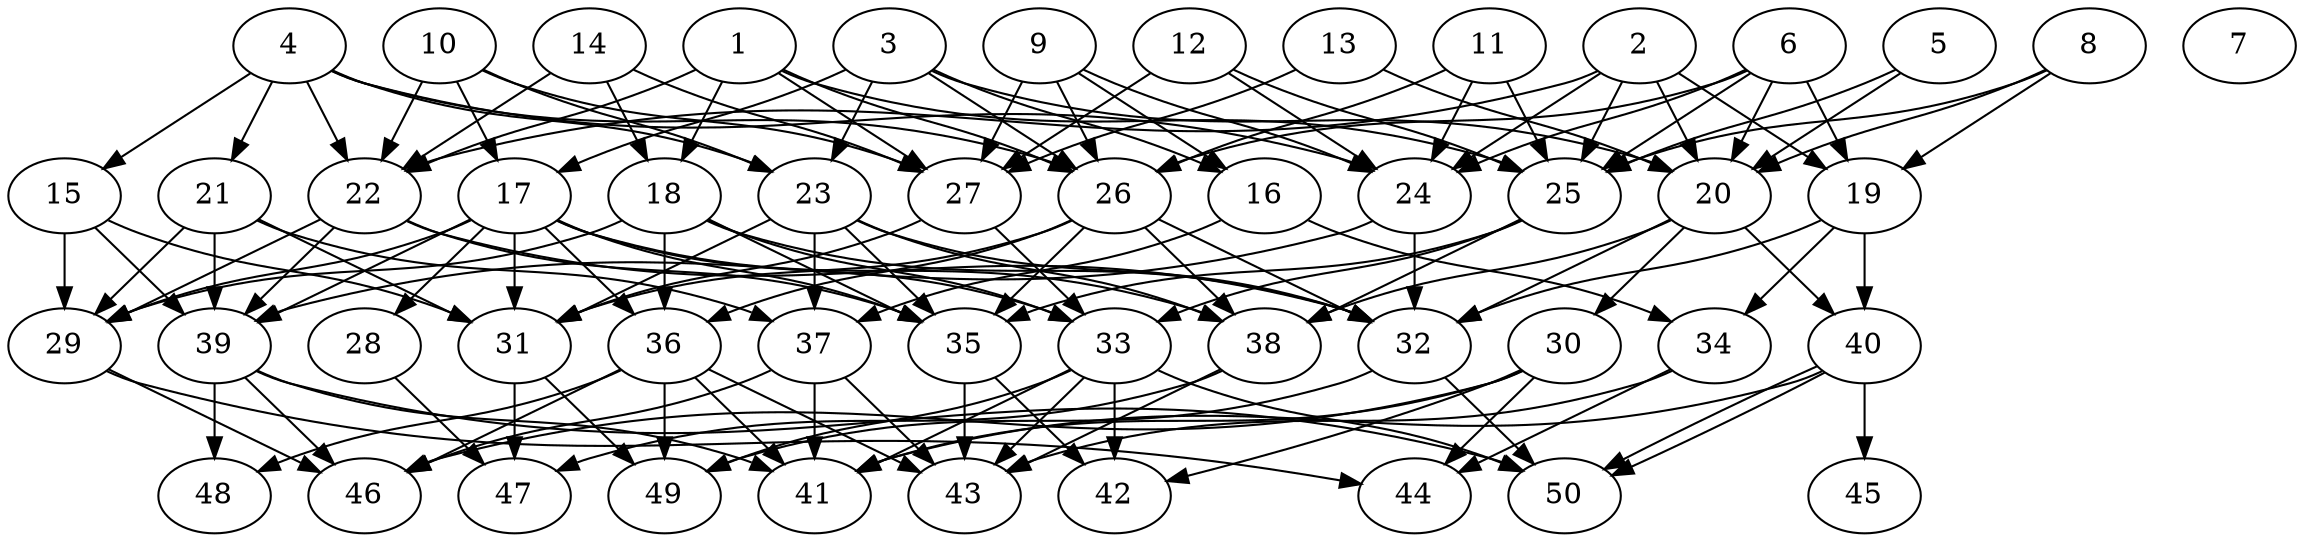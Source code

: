 // DAG automatically generated by daggen at Thu Oct  3 14:07:58 2019
// ./daggen --dot -n 50 --ccr 0.5 --fat 0.7 --regular 0.9 --density 0.5 --mindata 5242880 --maxdata 52428800 
digraph G {
  1 [size="93265920", alpha="0.01", expect_size="46632960"] 
  1 -> 18 [size ="46632960"]
  1 -> 22 [size ="46632960"]
  1 -> 25 [size ="46632960"]
  1 -> 26 [size ="46632960"]
  1 -> 27 [size ="46632960"]
  2 [size="35639296", alpha="0.13", expect_size="17819648"] 
  2 -> 19 [size ="17819648"]
  2 -> 20 [size ="17819648"]
  2 -> 22 [size ="17819648"]
  2 -> 24 [size ="17819648"]
  2 -> 25 [size ="17819648"]
  3 [size="35170304", alpha="0.16", expect_size="17585152"] 
  3 -> 16 [size ="17585152"]
  3 -> 17 [size ="17585152"]
  3 -> 20 [size ="17585152"]
  3 -> 23 [size ="17585152"]
  3 -> 26 [size ="17585152"]
  4 [size="74035200", alpha="0.14", expect_size="37017600"] 
  4 -> 15 [size ="37017600"]
  4 -> 21 [size ="37017600"]
  4 -> 22 [size ="37017600"]
  4 -> 23 [size ="37017600"]
  4 -> 24 [size ="37017600"]
  4 -> 26 [size ="37017600"]
  5 [size="102109184", alpha="0.19", expect_size="51054592"] 
  5 -> 20 [size ="51054592"]
  5 -> 25 [size ="51054592"]
  6 [size="16463872", alpha="0.02", expect_size="8231936"] 
  6 -> 19 [size ="8231936"]
  6 -> 20 [size ="8231936"]
  6 -> 24 [size ="8231936"]
  6 -> 25 [size ="8231936"]
  6 -> 26 [size ="8231936"]
  7 [size="77662208", alpha="0.13", expect_size="38831104"] 
  8 [size="36972544", alpha="0.08", expect_size="18486272"] 
  8 -> 19 [size ="18486272"]
  8 -> 20 [size ="18486272"]
  8 -> 25 [size ="18486272"]
  9 [size="52011008", alpha="0.11", expect_size="26005504"] 
  9 -> 16 [size ="26005504"]
  9 -> 24 [size ="26005504"]
  9 -> 26 [size ="26005504"]
  9 -> 27 [size ="26005504"]
  10 [size="81199104", alpha="0.14", expect_size="40599552"] 
  10 -> 17 [size ="40599552"]
  10 -> 22 [size ="40599552"]
  10 -> 23 [size ="40599552"]
  10 -> 27 [size ="40599552"]
  11 [size="29171712", alpha="0.13", expect_size="14585856"] 
  11 -> 24 [size ="14585856"]
  11 -> 25 [size ="14585856"]
  11 -> 26 [size ="14585856"]
  12 [size="35588096", alpha="0.14", expect_size="17794048"] 
  12 -> 24 [size ="17794048"]
  12 -> 25 [size ="17794048"]
  12 -> 27 [size ="17794048"]
  13 [size="97013760", alpha="0.18", expect_size="48506880"] 
  13 -> 20 [size ="48506880"]
  13 -> 27 [size ="48506880"]
  14 [size="80201728", alpha="0.15", expect_size="40100864"] 
  14 -> 18 [size ="40100864"]
  14 -> 22 [size ="40100864"]
  14 -> 27 [size ="40100864"]
  15 [size="54032384", alpha="0.15", expect_size="27016192"] 
  15 -> 29 [size ="27016192"]
  15 -> 31 [size ="27016192"]
  15 -> 39 [size ="27016192"]
  16 [size="50841600", alpha="0.04", expect_size="25420800"] 
  16 -> 34 [size ="25420800"]
  16 -> 37 [size ="25420800"]
  17 [size="58501120", alpha="0.10", expect_size="29250560"] 
  17 -> 28 [size ="29250560"]
  17 -> 29 [size ="29250560"]
  17 -> 31 [size ="29250560"]
  17 -> 33 [size ="29250560"]
  17 -> 35 [size ="29250560"]
  17 -> 36 [size ="29250560"]
  17 -> 38 [size ="29250560"]
  17 -> 39 [size ="29250560"]
  18 [size="27224064", alpha="0.00", expect_size="13612032"] 
  18 -> 29 [size ="13612032"]
  18 -> 32 [size ="13612032"]
  18 -> 33 [size ="13612032"]
  18 -> 35 [size ="13612032"]
  18 -> 36 [size ="13612032"]
  19 [size="63492096", alpha="0.07", expect_size="31746048"] 
  19 -> 32 [size ="31746048"]
  19 -> 34 [size ="31746048"]
  19 -> 40 [size ="31746048"]
  20 [size="22476800", alpha="0.15", expect_size="11238400"] 
  20 -> 30 [size ="11238400"]
  20 -> 32 [size ="11238400"]
  20 -> 38 [size ="11238400"]
  20 -> 40 [size ="11238400"]
  21 [size="87392256", alpha="0.00", expect_size="43696128"] 
  21 -> 29 [size ="43696128"]
  21 -> 31 [size ="43696128"]
  21 -> 37 [size ="43696128"]
  21 -> 39 [size ="43696128"]
  22 [size="53424128", alpha="0.11", expect_size="26712064"] 
  22 -> 29 [size ="26712064"]
  22 -> 32 [size ="26712064"]
  22 -> 35 [size ="26712064"]
  22 -> 39 [size ="26712064"]
  23 [size="22996992", alpha="0.07", expect_size="11498496"] 
  23 -> 31 [size ="11498496"]
  23 -> 32 [size ="11498496"]
  23 -> 35 [size ="11498496"]
  23 -> 37 [size ="11498496"]
  23 -> 38 [size ="11498496"]
  24 [size="12228608", alpha="0.17", expect_size="6114304"] 
  24 -> 32 [size ="6114304"]
  24 -> 39 [size ="6114304"]
  25 [size="81283072", alpha="0.06", expect_size="40641536"] 
  25 -> 33 [size ="40641536"]
  25 -> 35 [size ="40641536"]
  25 -> 38 [size ="40641536"]
  26 [size="59168768", alpha="0.16", expect_size="29584384"] 
  26 -> 31 [size ="29584384"]
  26 -> 32 [size ="29584384"]
  26 -> 35 [size ="29584384"]
  26 -> 36 [size ="29584384"]
  26 -> 38 [size ="29584384"]
  27 [size="80205824", alpha="0.00", expect_size="40102912"] 
  27 -> 31 [size ="40102912"]
  27 -> 33 [size ="40102912"]
  28 [size="35373056", alpha="0.10", expect_size="17686528"] 
  28 -> 47 [size ="17686528"]
  29 [size="35696640", alpha="0.09", expect_size="17848320"] 
  29 -> 44 [size ="17848320"]
  29 -> 46 [size ="17848320"]
  30 [size="68499456", alpha="0.03", expect_size="34249728"] 
  30 -> 41 [size ="34249728"]
  30 -> 42 [size ="34249728"]
  30 -> 44 [size ="34249728"]
  30 -> 46 [size ="34249728"]
  31 [size="44447744", alpha="0.01", expect_size="22223872"] 
  31 -> 47 [size ="22223872"]
  31 -> 49 [size ="22223872"]
  32 [size="46325760", alpha="0.04", expect_size="23162880"] 
  32 -> 49 [size ="23162880"]
  32 -> 50 [size ="23162880"]
  33 [size="99284992", alpha="0.06", expect_size="49642496"] 
  33 -> 41 [size ="49642496"]
  33 -> 42 [size ="49642496"]
  33 -> 43 [size ="49642496"]
  33 -> 49 [size ="49642496"]
  33 -> 50 [size ="49642496"]
  34 [size="39268352", alpha="0.02", expect_size="19634176"] 
  34 -> 43 [size ="19634176"]
  34 -> 44 [size ="19634176"]
  35 [size="24197120", alpha="0.07", expect_size="12098560"] 
  35 -> 42 [size ="12098560"]
  35 -> 43 [size ="12098560"]
  36 [size="51326976", alpha="0.01", expect_size="25663488"] 
  36 -> 41 [size ="25663488"]
  36 -> 43 [size ="25663488"]
  36 -> 46 [size ="25663488"]
  36 -> 48 [size ="25663488"]
  36 -> 49 [size ="25663488"]
  37 [size="32260096", alpha="0.06", expect_size="16130048"] 
  37 -> 41 [size ="16130048"]
  37 -> 43 [size ="16130048"]
  37 -> 46 [size ="16130048"]
  38 [size="34177024", alpha="0.13", expect_size="17088512"] 
  38 -> 43 [size ="17088512"]
  38 -> 47 [size ="17088512"]
  39 [size="83566592", alpha="0.12", expect_size="41783296"] 
  39 -> 41 [size ="41783296"]
  39 -> 46 [size ="41783296"]
  39 -> 48 [size ="41783296"]
  39 -> 50 [size ="41783296"]
  40 [size="33210368", alpha="0.14", expect_size="16605184"] 
  40 -> 41 [size ="16605184"]
  40 -> 45 [size ="16605184"]
  40 -> 50 [size ="16605184"]
  40 -> 50 [size ="16605184"]
  41 [size="48193536", alpha="0.12", expect_size="24096768"] 
  42 [size="52834304", alpha="0.18", expect_size="26417152"] 
  43 [size="72232960", alpha="0.08", expect_size="36116480"] 
  44 [size="98549760", alpha="0.18", expect_size="49274880"] 
  45 [size="12754944", alpha="0.03", expect_size="6377472"] 
  46 [size="47142912", alpha="0.18", expect_size="23571456"] 
  47 [size="53323776", alpha="0.08", expect_size="26661888"] 
  48 [size="79316992", alpha="0.04", expect_size="39658496"] 
  49 [size="47486976", alpha="0.04", expect_size="23743488"] 
  50 [size="10842112", alpha="0.17", expect_size="5421056"] 
}

